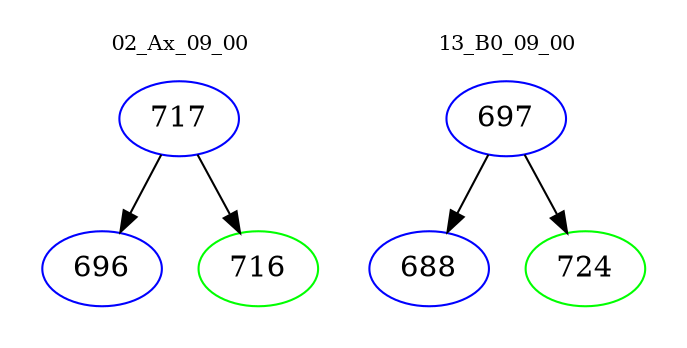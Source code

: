 digraph{
subgraph cluster_0 {
color = white
label = "02_Ax_09_00";
fontsize=10;
T0_717 [label="717", color="blue"]
T0_717 -> T0_696 [color="black"]
T0_696 [label="696", color="blue"]
T0_717 -> T0_716 [color="black"]
T0_716 [label="716", color="green"]
}
subgraph cluster_1 {
color = white
label = "13_B0_09_00";
fontsize=10;
T1_697 [label="697", color="blue"]
T1_697 -> T1_688 [color="black"]
T1_688 [label="688", color="blue"]
T1_697 -> T1_724 [color="black"]
T1_724 [label="724", color="green"]
}
}
